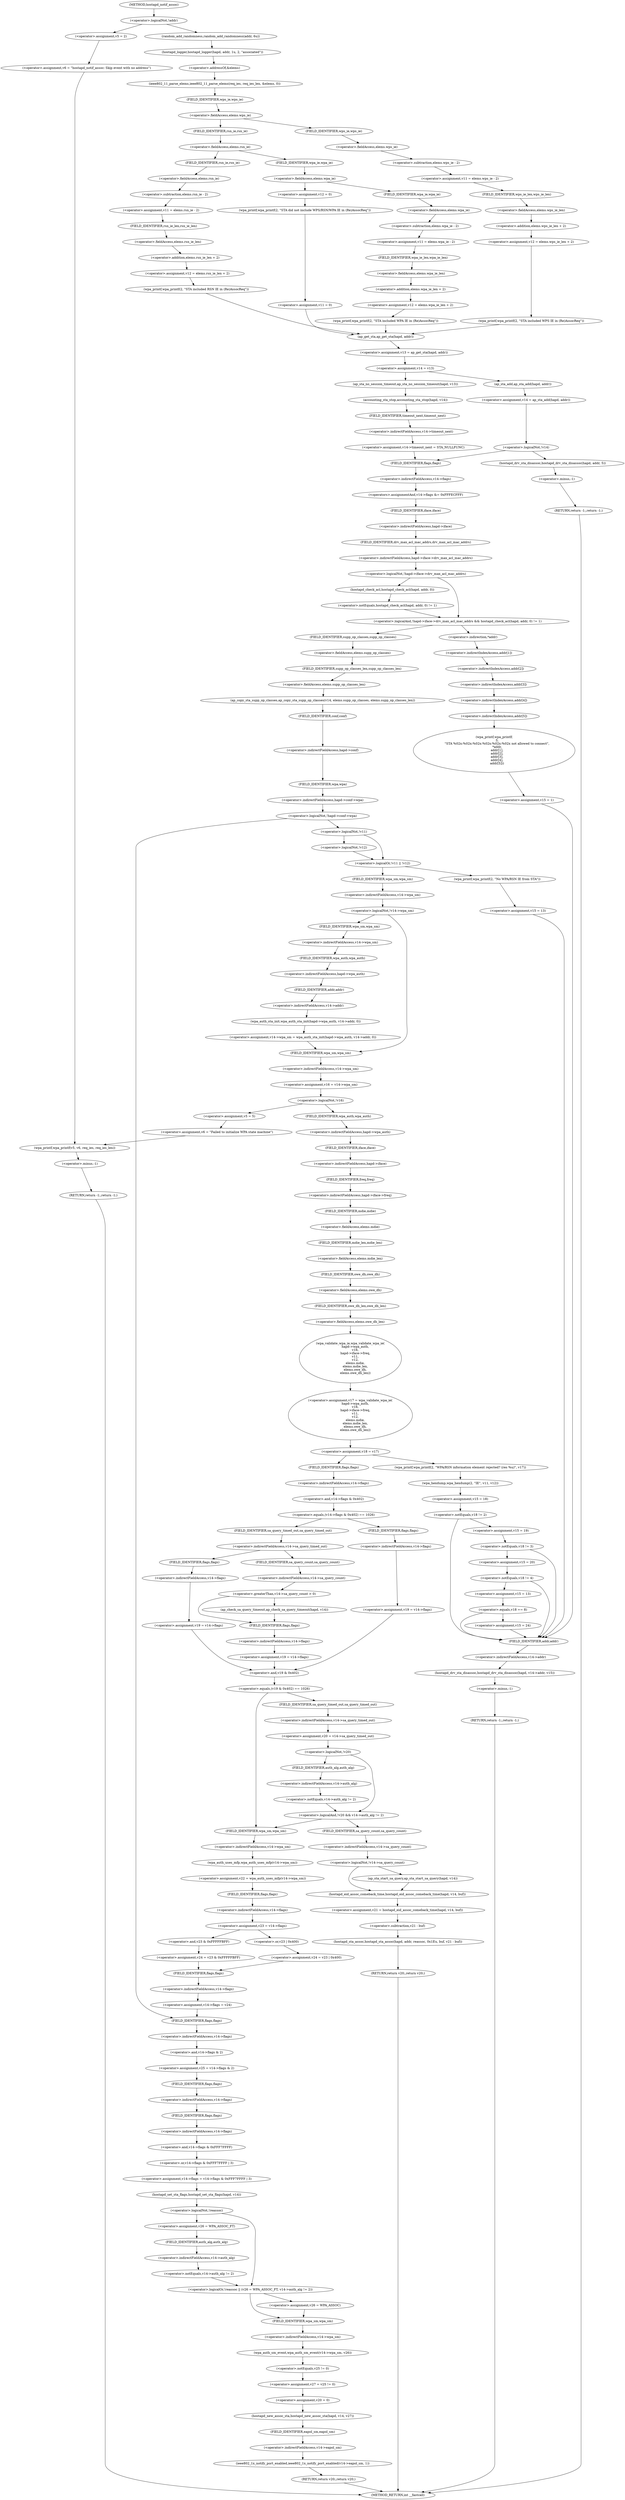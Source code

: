 digraph hostapd_notif_assoc {  
"1000155" [label = "(<operator>.logicalNot,!addr)" ]
"1000158" [label = "(<operator>.assignment,v5 = 2)" ]
"1000161" [label = "(<operator>.assignment,v6 = \"hostapd_notif_assoc: Skip event with no address\")" ]
"1000165" [label = "(wpa_printf,wpa_printf(v5, v6, req_ies, req_ies_len))" ]
"1000170" [label = "(RETURN,return -1;,return -1;)" ]
"1000171" [label = "(<operator>.minus,-1)" ]
"1000173" [label = "(random_add_randomness,random_add_randomness(addr, 6u))" ]
"1000176" [label = "(hostapd_logger,hostapd_logger(hapd, addr, 1u, 2, \"associated\"))" ]
"1000182" [label = "(ieee802_11_parse_elems,ieee802_11_parse_elems(req_ies, req_ies_len, &elems, 0))" ]
"1000185" [label = "(<operator>.addressOf,&elems)" ]
"1000189" [label = "(<operator>.fieldAccess,elems.wps_ie)" ]
"1000191" [label = "(FIELD_IDENTIFIER,wps_ie,wps_ie)" ]
"1000193" [label = "(<operator>.assignment,v11 = elems.wps_ie - 2)" ]
"1000195" [label = "(<operator>.subtraction,elems.wps_ie - 2)" ]
"1000196" [label = "(<operator>.fieldAccess,elems.wps_ie)" ]
"1000198" [label = "(FIELD_IDENTIFIER,wps_ie,wps_ie)" ]
"1000200" [label = "(<operator>.assignment,v12 = elems.wps_ie_len + 2)" ]
"1000202" [label = "(<operator>.addition,elems.wps_ie_len + 2)" ]
"1000203" [label = "(<operator>.fieldAccess,elems.wps_ie_len)" ]
"1000205" [label = "(FIELD_IDENTIFIER,wps_ie_len,wps_ie_len)" ]
"1000207" [label = "(wpa_printf,wpa_printf(2, \"STA included WPS IE in (Re)AssocReq\"))" ]
"1000212" [label = "(<operator>.fieldAccess,elems.rsn_ie)" ]
"1000214" [label = "(FIELD_IDENTIFIER,rsn_ie,rsn_ie)" ]
"1000216" [label = "(<operator>.assignment,v11 = elems.rsn_ie - 2)" ]
"1000218" [label = "(<operator>.subtraction,elems.rsn_ie - 2)" ]
"1000219" [label = "(<operator>.fieldAccess,elems.rsn_ie)" ]
"1000221" [label = "(FIELD_IDENTIFIER,rsn_ie,rsn_ie)" ]
"1000223" [label = "(<operator>.assignment,v12 = elems.rsn_ie_len + 2)" ]
"1000225" [label = "(<operator>.addition,elems.rsn_ie_len + 2)" ]
"1000226" [label = "(<operator>.fieldAccess,elems.rsn_ie_len)" ]
"1000228" [label = "(FIELD_IDENTIFIER,rsn_ie_len,rsn_ie_len)" ]
"1000230" [label = "(wpa_printf,wpa_printf(2, \"STA included RSN IE in (Re)AssocReq\"))" ]
"1000235" [label = "(<operator>.fieldAccess,elems.wpa_ie)" ]
"1000237" [label = "(FIELD_IDENTIFIER,wpa_ie,wpa_ie)" ]
"1000239" [label = "(<operator>.assignment,v11 = elems.wpa_ie - 2)" ]
"1000241" [label = "(<operator>.subtraction,elems.wpa_ie - 2)" ]
"1000242" [label = "(<operator>.fieldAccess,elems.wpa_ie)" ]
"1000244" [label = "(FIELD_IDENTIFIER,wpa_ie,wpa_ie)" ]
"1000246" [label = "(<operator>.assignment,v12 = elems.wpa_ie_len + 2)" ]
"1000248" [label = "(<operator>.addition,elems.wpa_ie_len + 2)" ]
"1000249" [label = "(<operator>.fieldAccess,elems.wpa_ie_len)" ]
"1000251" [label = "(FIELD_IDENTIFIER,wpa_ie_len,wpa_ie_len)" ]
"1000253" [label = "(wpa_printf,wpa_printf(2, \"STA included WPA IE in (Re)AssocReq\"))" ]
"1000258" [label = "(<operator>.assignment,v12 = 0)" ]
"1000261" [label = "(wpa_printf,wpa_printf(2, \"STA did not include WPS/RSN/WPA IE in (Re)AssocReq\"))" ]
"1000264" [label = "(<operator>.assignment,v11 = 0)" ]
"1000267" [label = "(<operator>.assignment,v13 = ap_get_sta(hapd, addr))" ]
"1000269" [label = "(ap_get_sta,ap_get_sta(hapd, addr))" ]
"1000272" [label = "(<operator>.assignment,v14 = v13)" ]
"1000278" [label = "(ap_sta_no_session_timeout,ap_sta_no_session_timeout(hapd, v13))" ]
"1000281" [label = "(accounting_sta_stop,accounting_sta_stop(hapd, v14))" ]
"1000284" [label = "(<operator>.assignment,v14->timeout_next = STA_NULLFUNC)" ]
"1000285" [label = "(<operator>.indirectFieldAccess,v14->timeout_next)" ]
"1000287" [label = "(FIELD_IDENTIFIER,timeout_next,timeout_next)" ]
"1000291" [label = "(<operator>.assignment,v14 = ap_sta_add(hapd, addr))" ]
"1000293" [label = "(ap_sta_add,ap_sta_add(hapd, addr))" ]
"1000297" [label = "(<operator>.logicalNot,!v14)" ]
"1000300" [label = "(hostapd_drv_sta_disassoc,hostapd_drv_sta_disassoc(hapd, addr, 5))" ]
"1000304" [label = "(RETURN,return -1;,return -1;)" ]
"1000305" [label = "(<operator>.minus,-1)" ]
"1000307" [label = "(<operators>.assignmentAnd,v14->flags &= 0xFFFECFFF)" ]
"1000308" [label = "(<operator>.indirectFieldAccess,v14->flags)" ]
"1000310" [label = "(FIELD_IDENTIFIER,flags,flags)" ]
"1000313" [label = "(<operator>.logicalAnd,!hapd->iface->drv_max_acl_mac_addrs && hostapd_check_acl(hapd, addr, 0) != 1)" ]
"1000314" [label = "(<operator>.logicalNot,!hapd->iface->drv_max_acl_mac_addrs)" ]
"1000315" [label = "(<operator>.indirectFieldAccess,hapd->iface->drv_max_acl_mac_addrs)" ]
"1000316" [label = "(<operator>.indirectFieldAccess,hapd->iface)" ]
"1000318" [label = "(FIELD_IDENTIFIER,iface,iface)" ]
"1000319" [label = "(FIELD_IDENTIFIER,drv_max_acl_mac_addrs,drv_max_acl_mac_addrs)" ]
"1000320" [label = "(<operator>.notEquals,hostapd_check_acl(hapd, addr, 0) != 1)" ]
"1000321" [label = "(hostapd_check_acl,hostapd_check_acl(hapd, addr, 0))" ]
"1000327" [label = "(wpa_printf,wpa_printf(\n      3,\n      \"STA %02x:%02x:%02x:%02x:%02x:%02x not allowed to connect\",\n      *addr,\n      addr[1],\n      addr[2],\n      addr[3],\n      addr[4],\n      addr[5]))" ]
"1000330" [label = "(<operator>.indirection,*addr)" ]
"1000332" [label = "(<operator>.indirectIndexAccess,addr[1])" ]
"1000335" [label = "(<operator>.indirectIndexAccess,addr[2])" ]
"1000338" [label = "(<operator>.indirectIndexAccess,addr[3])" ]
"1000341" [label = "(<operator>.indirectIndexAccess,addr[4])" ]
"1000344" [label = "(<operator>.indirectIndexAccess,addr[5])" ]
"1000347" [label = "(<operator>.assignment,v15 = 1)" ]
"1000351" [label = "(hostapd_drv_sta_disassoc,hostapd_drv_sta_disassoc(hapd, v14->addr, v15))" ]
"1000353" [label = "(<operator>.indirectFieldAccess,v14->addr)" ]
"1000355" [label = "(FIELD_IDENTIFIER,addr,addr)" ]
"1000364" [label = "(RETURN,return -1;,return -1;)" ]
"1000365" [label = "(<operator>.minus,-1)" ]
"1000367" [label = "(ap_copy_sta_supp_op_classes,ap_copy_sta_supp_op_classes(v14, elems.supp_op_classes, elems.supp_op_classes_len))" ]
"1000369" [label = "(<operator>.fieldAccess,elems.supp_op_classes)" ]
"1000371" [label = "(FIELD_IDENTIFIER,supp_op_classes,supp_op_classes)" ]
"1000372" [label = "(<operator>.fieldAccess,elems.supp_op_classes_len)" ]
"1000374" [label = "(FIELD_IDENTIFIER,supp_op_classes_len,supp_op_classes_len)" ]
"1000376" [label = "(<operator>.logicalNot,!hapd->conf->wpa)" ]
"1000377" [label = "(<operator>.indirectFieldAccess,hapd->conf->wpa)" ]
"1000378" [label = "(<operator>.indirectFieldAccess,hapd->conf)" ]
"1000380" [label = "(FIELD_IDENTIFIER,conf,conf)" ]
"1000381" [label = "(FIELD_IDENTIFIER,wpa,wpa)" ]
"1000384" [label = "(<operator>.logicalOr,!v11 || !v12)" ]
"1000385" [label = "(<operator>.logicalNot,!v11)" ]
"1000387" [label = "(<operator>.logicalNot,!v12)" ]
"1000390" [label = "(wpa_printf,wpa_printf(2, \"No WPA/RSN IE from STA\"))" ]
"1000393" [label = "(<operator>.assignment,v15 = 13)" ]
"1000398" [label = "(<operator>.logicalNot,!v14->wpa_sm)" ]
"1000399" [label = "(<operator>.indirectFieldAccess,v14->wpa_sm)" ]
"1000401" [label = "(FIELD_IDENTIFIER,wpa_sm,wpa_sm)" ]
"1000402" [label = "(<operator>.assignment,v14->wpa_sm = wpa_auth_sta_init(hapd->wpa_auth, v14->addr, 0))" ]
"1000403" [label = "(<operator>.indirectFieldAccess,v14->wpa_sm)" ]
"1000405" [label = "(FIELD_IDENTIFIER,wpa_sm,wpa_sm)" ]
"1000406" [label = "(wpa_auth_sta_init,wpa_auth_sta_init(hapd->wpa_auth, v14->addr, 0))" ]
"1000407" [label = "(<operator>.indirectFieldAccess,hapd->wpa_auth)" ]
"1000409" [label = "(FIELD_IDENTIFIER,wpa_auth,wpa_auth)" ]
"1000410" [label = "(<operator>.indirectFieldAccess,v14->addr)" ]
"1000412" [label = "(FIELD_IDENTIFIER,addr,addr)" ]
"1000414" [label = "(<operator>.assignment,v16 = v14->wpa_sm)" ]
"1000416" [label = "(<operator>.indirectFieldAccess,v14->wpa_sm)" ]
"1000418" [label = "(FIELD_IDENTIFIER,wpa_sm,wpa_sm)" ]
"1000420" [label = "(<operator>.logicalNot,!v16)" ]
"1000423" [label = "(<operator>.assignment,v5 = 5)" ]
"1000426" [label = "(<operator>.assignment,v6 = \"Failed to initialize WPA state machine\")" ]
"1000430" [label = "(<operator>.assignment,v17 = wpa_validate_wpa_ie(\n          hapd->wpa_auth,\n          v16,\n          hapd->iface->freq,\n          v11,\n          v12,\n          elems.mdie,\n          elems.mdie_len,\n          elems.owe_dh,\n          elems.owe_dh_len))" ]
"1000432" [label = "(wpa_validate_wpa_ie,wpa_validate_wpa_ie(\n          hapd->wpa_auth,\n          v16,\n          hapd->iface->freq,\n          v11,\n          v12,\n          elems.mdie,\n          elems.mdie_len,\n          elems.owe_dh,\n          elems.owe_dh_len))" ]
"1000433" [label = "(<operator>.indirectFieldAccess,hapd->wpa_auth)" ]
"1000435" [label = "(FIELD_IDENTIFIER,wpa_auth,wpa_auth)" ]
"1000437" [label = "(<operator>.indirectFieldAccess,hapd->iface->freq)" ]
"1000438" [label = "(<operator>.indirectFieldAccess,hapd->iface)" ]
"1000440" [label = "(FIELD_IDENTIFIER,iface,iface)" ]
"1000441" [label = "(FIELD_IDENTIFIER,freq,freq)" ]
"1000444" [label = "(<operator>.fieldAccess,elems.mdie)" ]
"1000446" [label = "(FIELD_IDENTIFIER,mdie,mdie)" ]
"1000447" [label = "(<operator>.fieldAccess,elems.mdie_len)" ]
"1000449" [label = "(FIELD_IDENTIFIER,mdie_len,mdie_len)" ]
"1000450" [label = "(<operator>.fieldAccess,elems.owe_dh)" ]
"1000452" [label = "(FIELD_IDENTIFIER,owe_dh,owe_dh)" ]
"1000453" [label = "(<operator>.fieldAccess,elems.owe_dh_len)" ]
"1000455" [label = "(FIELD_IDENTIFIER,owe_dh_len,owe_dh_len)" ]
"1000456" [label = "(<operator>.assignment,v18 = v17)" ]
"1000462" [label = "(wpa_printf,wpa_printf(2, \"WPA/RSN information element rejected? (res %u)\", v17))" ]
"1000466" [label = "(wpa_hexdump,wpa_hexdump(2, \"IE\", v11, v12))" ]
"1000471" [label = "(<operator>.assignment,v15 = 18)" ]
"1000475" [label = "(<operator>.notEquals,v18 != 2)" ]
"1000479" [label = "(<operator>.assignment,v15 = 19)" ]
"1000483" [label = "(<operator>.notEquals,v18 != 3)" ]
"1000487" [label = "(<operator>.assignment,v15 = 20)" ]
"1000491" [label = "(<operator>.notEquals,v18 != 4)" ]
"1000495" [label = "(<operator>.assignment,v15 = 13)" ]
"1000499" [label = "(<operator>.equals,v18 == 8)" ]
"1000502" [label = "(<operator>.assignment,v15 = 24)" ]
"1000507" [label = "(<operator>.equals,(v14->flags & 0x402) == 1026)" ]
"1000508" [label = "(<operator>.and,v14->flags & 0x402)" ]
"1000509" [label = "(<operator>.indirectFieldAccess,v14->flags)" ]
"1000511" [label = "(FIELD_IDENTIFIER,flags,flags)" ]
"1000516" [label = "(<operator>.indirectFieldAccess,v14->sa_query_timed_out)" ]
"1000518" [label = "(FIELD_IDENTIFIER,sa_query_timed_out,sa_query_timed_out)" ]
"1000520" [label = "(<operator>.assignment,v19 = v14->flags)" ]
"1000522" [label = "(<operator>.indirectFieldAccess,v14->flags)" ]
"1000524" [label = "(FIELD_IDENTIFIER,flags,flags)" ]
"1000528" [label = "(<operator>.greaterThan,v14->sa_query_count > 0)" ]
"1000529" [label = "(<operator>.indirectFieldAccess,v14->sa_query_count)" ]
"1000531" [label = "(FIELD_IDENTIFIER,sa_query_count,sa_query_count)" ]
"1000533" [label = "(ap_check_sa_query_timeout,ap_check_sa_query_timeout(hapd, v14))" ]
"1000536" [label = "(<operator>.assignment,v19 = v14->flags)" ]
"1000538" [label = "(<operator>.indirectFieldAccess,v14->flags)" ]
"1000540" [label = "(FIELD_IDENTIFIER,flags,flags)" ]
"1000543" [label = "(<operator>.assignment,v19 = v14->flags)" ]
"1000545" [label = "(<operator>.indirectFieldAccess,v14->flags)" ]
"1000547" [label = "(FIELD_IDENTIFIER,flags,flags)" ]
"1000549" [label = "(<operator>.equals,(v19 & 0x402) == 1026)" ]
"1000550" [label = "(<operator>.and,v19 & 0x402)" ]
"1000555" [label = "(<operator>.assignment,v20 = v14->sa_query_timed_out)" ]
"1000557" [label = "(<operator>.indirectFieldAccess,v14->sa_query_timed_out)" ]
"1000559" [label = "(FIELD_IDENTIFIER,sa_query_timed_out,sa_query_timed_out)" ]
"1000561" [label = "(<operator>.logicalAnd,!v20 && v14->auth_alg != 2)" ]
"1000562" [label = "(<operator>.logicalNot,!v20)" ]
"1000564" [label = "(<operator>.notEquals,v14->auth_alg != 2)" ]
"1000565" [label = "(<operator>.indirectFieldAccess,v14->auth_alg)" ]
"1000567" [label = "(FIELD_IDENTIFIER,auth_alg,auth_alg)" ]
"1000571" [label = "(<operator>.logicalNot,!v14->sa_query_count)" ]
"1000572" [label = "(<operator>.indirectFieldAccess,v14->sa_query_count)" ]
"1000574" [label = "(FIELD_IDENTIFIER,sa_query_count,sa_query_count)" ]
"1000575" [label = "(ap_sta_start_sa_query,ap_sta_start_sa_query(hapd, v14))" ]
"1000578" [label = "(<operator>.assignment,v21 = hostapd_eid_assoc_comeback_time(hapd, v14, buf))" ]
"1000580" [label = "(hostapd_eid_assoc_comeback_time,hostapd_eid_assoc_comeback_time(hapd, v14, buf))" ]
"1000584" [label = "(hostapd_sta_assoc,hostapd_sta_assoc(hapd, addr, reassoc, 0x1Eu, buf, v21 - buf))" ]
"1000590" [label = "(<operator>.subtraction,v21 - buf)" ]
"1000593" [label = "(RETURN,return v20;,return v20;)" ]
"1000595" [label = "(<operator>.assignment,v22 = wpa_auth_uses_mfp(v14->wpa_sm))" ]
"1000597" [label = "(wpa_auth_uses_mfp,wpa_auth_uses_mfp(v14->wpa_sm))" ]
"1000598" [label = "(<operator>.indirectFieldAccess,v14->wpa_sm)" ]
"1000600" [label = "(FIELD_IDENTIFIER,wpa_sm,wpa_sm)" ]
"1000601" [label = "(<operator>.assignment,v23 = v14->flags)" ]
"1000603" [label = "(<operator>.indirectFieldAccess,v14->flags)" ]
"1000605" [label = "(FIELD_IDENTIFIER,flags,flags)" ]
"1000608" [label = "(<operator>.assignment,v24 = v23 | 0x400)" ]
"1000610" [label = "(<operator>.or,v23 | 0x400)" ]
"1000614" [label = "(<operator>.assignment,v24 = v23 & 0xFFFFFBFF)" ]
"1000616" [label = "(<operator>.and,v23 & 0xFFFFFBFF)" ]
"1000619" [label = "(<operator>.assignment,v14->flags = v24)" ]
"1000620" [label = "(<operator>.indirectFieldAccess,v14->flags)" ]
"1000622" [label = "(FIELD_IDENTIFIER,flags,flags)" ]
"1000625" [label = "(<operator>.assignment,v25 = v14->flags & 2)" ]
"1000627" [label = "(<operator>.and,v14->flags & 2)" ]
"1000628" [label = "(<operator>.indirectFieldAccess,v14->flags)" ]
"1000630" [label = "(FIELD_IDENTIFIER,flags,flags)" ]
"1000632" [label = "(<operator>.assignment,v14->flags = v14->flags & 0xFFF7FFFF | 3)" ]
"1000633" [label = "(<operator>.indirectFieldAccess,v14->flags)" ]
"1000635" [label = "(FIELD_IDENTIFIER,flags,flags)" ]
"1000636" [label = "(<operator>.or,v14->flags & 0xFFF7FFFF | 3)" ]
"1000637" [label = "(<operator>.and,v14->flags & 0xFFF7FFFF)" ]
"1000638" [label = "(<operator>.indirectFieldAccess,v14->flags)" ]
"1000640" [label = "(FIELD_IDENTIFIER,flags,flags)" ]
"1000643" [label = "(hostapd_set_sta_flags,hostapd_set_sta_flags(hapd, v14))" ]
"1000647" [label = "(<operator>.logicalOr,!reassoc || (v26 = WPA_ASSOC_FT, v14->auth_alg != 2))" ]
"1000648" [label = "(<operator>.logicalNot,!reassoc)" ]
"1000651" [label = "(<operator>.assignment,v26 = WPA_ASSOC_FT)" ]
"1000654" [label = "(<operator>.notEquals,v14->auth_alg != 2)" ]
"1000655" [label = "(<operator>.indirectFieldAccess,v14->auth_alg)" ]
"1000657" [label = "(FIELD_IDENTIFIER,auth_alg,auth_alg)" ]
"1000659" [label = "(<operator>.assignment,v26 = WPA_ASSOC)" ]
"1000662" [label = "(wpa_auth_sm_event,wpa_auth_sm_event(v14->wpa_sm, v26))" ]
"1000663" [label = "(<operator>.indirectFieldAccess,v14->wpa_sm)" ]
"1000665" [label = "(FIELD_IDENTIFIER,wpa_sm,wpa_sm)" ]
"1000667" [label = "(<operator>.assignment,v27 = v25 != 0)" ]
"1000669" [label = "(<operator>.notEquals,v25 != 0)" ]
"1000672" [label = "(<operator>.assignment,v20 = 0)" ]
"1000675" [label = "(hostapd_new_assoc_sta,hostapd_new_assoc_sta(hapd, v14, v27))" ]
"1000679" [label = "(ieee802_1x_notify_port_enabled,ieee802_1x_notify_port_enabled(v14->eapol_sm, 1))" ]
"1000680" [label = "(<operator>.indirectFieldAccess,v14->eapol_sm)" ]
"1000682" [label = "(FIELD_IDENTIFIER,eapol_sm,eapol_sm)" ]
"1000684" [label = "(RETURN,return v20;,return v20;)" ]
"1000124" [label = "(METHOD,hostapd_notif_assoc)" ]
"1000686" [label = "(METHOD_RETURN,int __fastcall)" ]
  "1000155" -> "1000158" 
  "1000155" -> "1000173" 
  "1000158" -> "1000161" 
  "1000161" -> "1000165" 
  "1000165" -> "1000171" 
  "1000170" -> "1000686" 
  "1000171" -> "1000170" 
  "1000173" -> "1000176" 
  "1000176" -> "1000185" 
  "1000182" -> "1000191" 
  "1000185" -> "1000182" 
  "1000189" -> "1000198" 
  "1000189" -> "1000214" 
  "1000191" -> "1000189" 
  "1000193" -> "1000205" 
  "1000195" -> "1000193" 
  "1000196" -> "1000195" 
  "1000198" -> "1000196" 
  "1000200" -> "1000207" 
  "1000202" -> "1000200" 
  "1000203" -> "1000202" 
  "1000205" -> "1000203" 
  "1000207" -> "1000269" 
  "1000212" -> "1000221" 
  "1000212" -> "1000237" 
  "1000214" -> "1000212" 
  "1000216" -> "1000228" 
  "1000218" -> "1000216" 
  "1000219" -> "1000218" 
  "1000221" -> "1000219" 
  "1000223" -> "1000230" 
  "1000225" -> "1000223" 
  "1000226" -> "1000225" 
  "1000228" -> "1000226" 
  "1000230" -> "1000269" 
  "1000235" -> "1000244" 
  "1000235" -> "1000258" 
  "1000237" -> "1000235" 
  "1000239" -> "1000251" 
  "1000241" -> "1000239" 
  "1000242" -> "1000241" 
  "1000244" -> "1000242" 
  "1000246" -> "1000253" 
  "1000248" -> "1000246" 
  "1000249" -> "1000248" 
  "1000251" -> "1000249" 
  "1000253" -> "1000269" 
  "1000258" -> "1000261" 
  "1000261" -> "1000264" 
  "1000264" -> "1000269" 
  "1000267" -> "1000272" 
  "1000269" -> "1000267" 
  "1000272" -> "1000278" 
  "1000272" -> "1000293" 
  "1000278" -> "1000281" 
  "1000281" -> "1000287" 
  "1000284" -> "1000310" 
  "1000285" -> "1000284" 
  "1000287" -> "1000285" 
  "1000291" -> "1000297" 
  "1000293" -> "1000291" 
  "1000297" -> "1000300" 
  "1000297" -> "1000310" 
  "1000300" -> "1000305" 
  "1000304" -> "1000686" 
  "1000305" -> "1000304" 
  "1000307" -> "1000318" 
  "1000308" -> "1000307" 
  "1000310" -> "1000308" 
  "1000313" -> "1000330" 
  "1000313" -> "1000371" 
  "1000314" -> "1000313" 
  "1000314" -> "1000321" 
  "1000315" -> "1000314" 
  "1000316" -> "1000319" 
  "1000318" -> "1000316" 
  "1000319" -> "1000315" 
  "1000320" -> "1000313" 
  "1000321" -> "1000320" 
  "1000327" -> "1000347" 
  "1000330" -> "1000332" 
  "1000332" -> "1000335" 
  "1000335" -> "1000338" 
  "1000338" -> "1000341" 
  "1000341" -> "1000344" 
  "1000344" -> "1000327" 
  "1000347" -> "1000355" 
  "1000351" -> "1000365" 
  "1000353" -> "1000351" 
  "1000355" -> "1000353" 
  "1000364" -> "1000686" 
  "1000365" -> "1000364" 
  "1000367" -> "1000380" 
  "1000369" -> "1000374" 
  "1000371" -> "1000369" 
  "1000372" -> "1000367" 
  "1000374" -> "1000372" 
  "1000376" -> "1000630" 
  "1000376" -> "1000385" 
  "1000377" -> "1000376" 
  "1000378" -> "1000381" 
  "1000380" -> "1000378" 
  "1000381" -> "1000377" 
  "1000384" -> "1000390" 
  "1000384" -> "1000401" 
  "1000385" -> "1000384" 
  "1000385" -> "1000387" 
  "1000387" -> "1000384" 
  "1000390" -> "1000393" 
  "1000393" -> "1000355" 
  "1000398" -> "1000405" 
  "1000398" -> "1000418" 
  "1000399" -> "1000398" 
  "1000401" -> "1000399" 
  "1000402" -> "1000418" 
  "1000403" -> "1000409" 
  "1000405" -> "1000403" 
  "1000406" -> "1000402" 
  "1000407" -> "1000412" 
  "1000409" -> "1000407" 
  "1000410" -> "1000406" 
  "1000412" -> "1000410" 
  "1000414" -> "1000420" 
  "1000416" -> "1000414" 
  "1000418" -> "1000416" 
  "1000420" -> "1000423" 
  "1000420" -> "1000435" 
  "1000423" -> "1000426" 
  "1000426" -> "1000165" 
  "1000430" -> "1000456" 
  "1000432" -> "1000430" 
  "1000433" -> "1000440" 
  "1000435" -> "1000433" 
  "1000437" -> "1000446" 
  "1000438" -> "1000441" 
  "1000440" -> "1000438" 
  "1000441" -> "1000437" 
  "1000444" -> "1000449" 
  "1000446" -> "1000444" 
  "1000447" -> "1000452" 
  "1000449" -> "1000447" 
  "1000450" -> "1000455" 
  "1000452" -> "1000450" 
  "1000453" -> "1000432" 
  "1000455" -> "1000453" 
  "1000456" -> "1000462" 
  "1000456" -> "1000511" 
  "1000462" -> "1000466" 
  "1000466" -> "1000471" 
  "1000471" -> "1000475" 
  "1000475" -> "1000479" 
  "1000475" -> "1000355" 
  "1000479" -> "1000483" 
  "1000483" -> "1000487" 
  "1000483" -> "1000355" 
  "1000487" -> "1000491" 
  "1000491" -> "1000495" 
  "1000491" -> "1000355" 
  "1000495" -> "1000499" 
  "1000499" -> "1000502" 
  "1000499" -> "1000355" 
  "1000502" -> "1000355" 
  "1000507" -> "1000518" 
  "1000507" -> "1000547" 
  "1000508" -> "1000507" 
  "1000509" -> "1000508" 
  "1000511" -> "1000509" 
  "1000516" -> "1000524" 
  "1000516" -> "1000531" 
  "1000518" -> "1000516" 
  "1000520" -> "1000550" 
  "1000522" -> "1000520" 
  "1000524" -> "1000522" 
  "1000528" -> "1000533" 
  "1000528" -> "1000540" 
  "1000529" -> "1000528" 
  "1000531" -> "1000529" 
  "1000533" -> "1000540" 
  "1000536" -> "1000550" 
  "1000538" -> "1000536" 
  "1000540" -> "1000538" 
  "1000543" -> "1000550" 
  "1000545" -> "1000543" 
  "1000547" -> "1000545" 
  "1000549" -> "1000559" 
  "1000549" -> "1000600" 
  "1000550" -> "1000549" 
  "1000555" -> "1000562" 
  "1000557" -> "1000555" 
  "1000559" -> "1000557" 
  "1000561" -> "1000574" 
  "1000561" -> "1000600" 
  "1000562" -> "1000561" 
  "1000562" -> "1000567" 
  "1000564" -> "1000561" 
  "1000565" -> "1000564" 
  "1000567" -> "1000565" 
  "1000571" -> "1000575" 
  "1000571" -> "1000580" 
  "1000572" -> "1000571" 
  "1000574" -> "1000572" 
  "1000575" -> "1000580" 
  "1000578" -> "1000590" 
  "1000580" -> "1000578" 
  "1000584" -> "1000593" 
  "1000590" -> "1000584" 
  "1000593" -> "1000686" 
  "1000595" -> "1000605" 
  "1000597" -> "1000595" 
  "1000598" -> "1000597" 
  "1000600" -> "1000598" 
  "1000601" -> "1000610" 
  "1000601" -> "1000616" 
  "1000603" -> "1000601" 
  "1000605" -> "1000603" 
  "1000608" -> "1000622" 
  "1000610" -> "1000608" 
  "1000614" -> "1000622" 
  "1000616" -> "1000614" 
  "1000619" -> "1000630" 
  "1000620" -> "1000619" 
  "1000622" -> "1000620" 
  "1000625" -> "1000635" 
  "1000627" -> "1000625" 
  "1000628" -> "1000627" 
  "1000630" -> "1000628" 
  "1000632" -> "1000643" 
  "1000633" -> "1000640" 
  "1000635" -> "1000633" 
  "1000636" -> "1000632" 
  "1000637" -> "1000636" 
  "1000638" -> "1000637" 
  "1000640" -> "1000638" 
  "1000643" -> "1000648" 
  "1000647" -> "1000659" 
  "1000647" -> "1000665" 
  "1000648" -> "1000647" 
  "1000648" -> "1000651" 
  "1000651" -> "1000657" 
  "1000654" -> "1000647" 
  "1000655" -> "1000654" 
  "1000657" -> "1000655" 
  "1000659" -> "1000665" 
  "1000662" -> "1000669" 
  "1000663" -> "1000662" 
  "1000665" -> "1000663" 
  "1000667" -> "1000672" 
  "1000669" -> "1000667" 
  "1000672" -> "1000675" 
  "1000675" -> "1000682" 
  "1000679" -> "1000684" 
  "1000680" -> "1000679" 
  "1000682" -> "1000680" 
  "1000684" -> "1000686" 
  "1000124" -> "1000155" 
}
